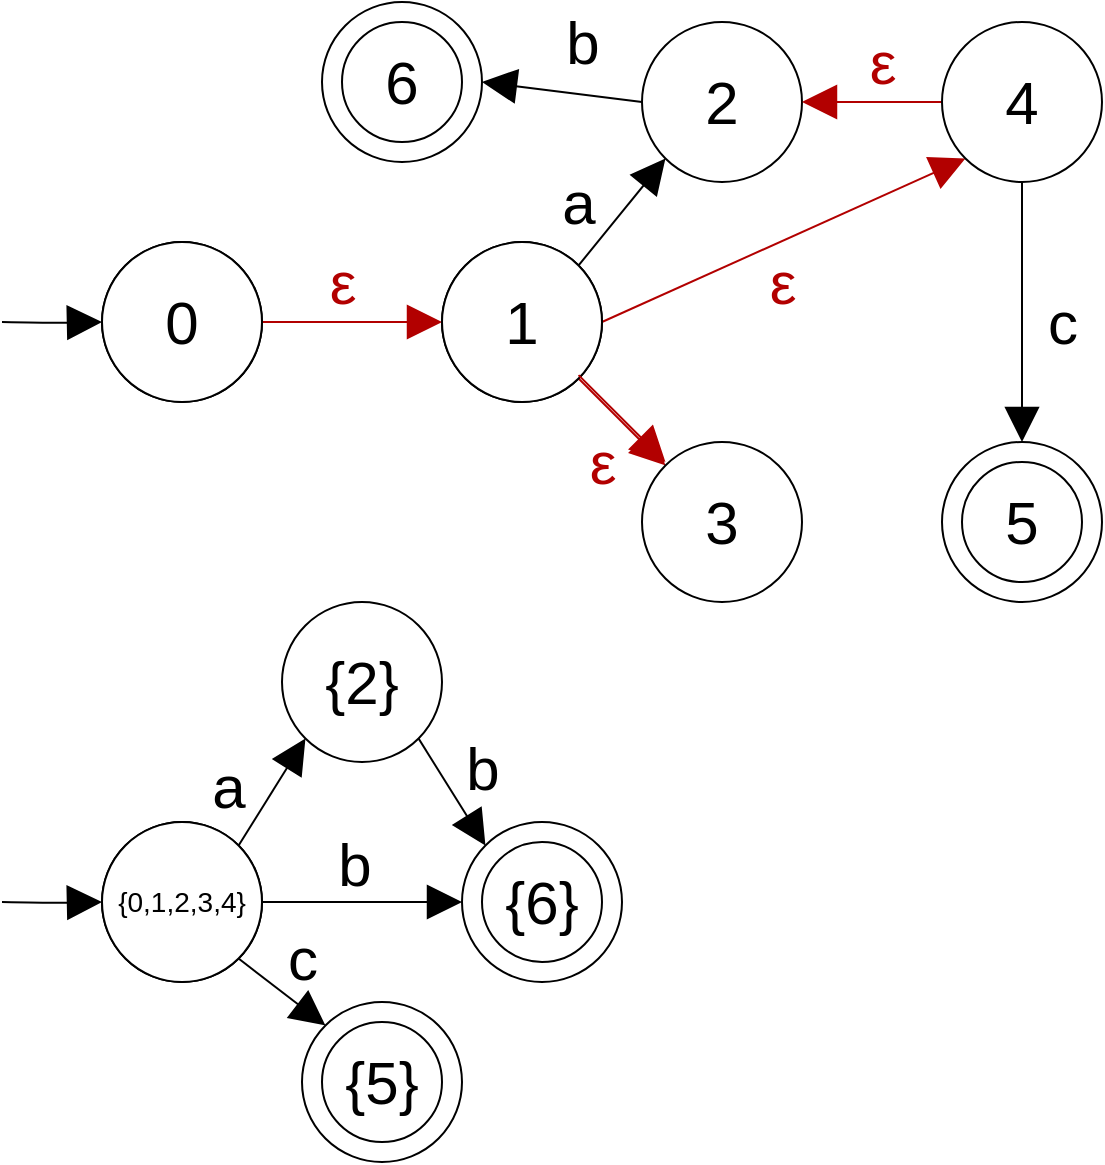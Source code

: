 <mxfile>
    <diagram id="YySNsyIpg19nFWFkePIq" name="Page-1">
        <mxGraphModel dx="1264" dy="1415" grid="1" gridSize="10" guides="1" tooltips="1" connect="1" arrows="1" fold="1" page="1" pageScale="1" pageWidth="850" pageHeight="1100" math="0" shadow="0">
            <root>
                <mxCell id="0"/>
                <mxCell id="1" parent="0"/>
                <mxCell id="4" style="edgeStyle=orthogonalEdgeStyle;curved=1;html=1;fontSize=30;endArrow=block;endFill=1;endSize=15;entryX=0;entryY=0.5;entryDx=0;entryDy=0;fontColor=#000000;" parent="1" target="5" edge="1">
                    <mxGeometry relative="1" as="geometry">
                        <mxPoint x="-60" y="120" as="targetPoint"/>
                        <mxPoint x="10" y="170" as="sourcePoint"/>
                    </mxGeometry>
                </mxCell>
                <mxCell id="5" value="0" style="ellipse;whiteSpace=wrap;html=1;aspect=fixed;fontSize=30;fontColor=#000000;" parent="1" vertex="1">
                    <mxGeometry x="60" y="130" width="80" height="80" as="geometry"/>
                </mxCell>
                <mxCell id="6" value="1" style="ellipse;whiteSpace=wrap;html=1;aspect=fixed;fontSize=30;fontColor=#000000;" parent="1" vertex="1">
                    <mxGeometry x="230" y="130" width="80" height="80" as="geometry"/>
                </mxCell>
                <mxCell id="12" value="&lt;span style=&quot;font-size: 30px&quot;&gt;ε&lt;/span&gt;" style="edgeStyle=none;html=1;exitX=1;exitY=0.5;exitDx=0;exitDy=0;entryX=0;entryY=0.5;entryDx=0;entryDy=0;endArrow=block;endFill=1;endSize=15;fillColor=#e51400;strokeColor=#B20000;fontColor=#B20000;" parent="1" source="7" target="8" edge="1">
                    <mxGeometry x="-0.111" y="20" relative="1" as="geometry">
                        <mxPoint as="offset"/>
                    </mxGeometry>
                </mxCell>
                <mxCell id="7" value="0" style="ellipse;whiteSpace=wrap;html=1;aspect=fixed;fontSize=30;strokeColor=#000000;fontColor=#000000;" parent="1" vertex="1">
                    <mxGeometry x="60" y="130" width="80" height="80" as="geometry"/>
                </mxCell>
                <mxCell id="13" value="&lt;span style=&quot;font-size: 30px&quot;&gt;a&lt;/span&gt;" style="edgeStyle=none;html=1;exitX=1;exitY=0;exitDx=0;exitDy=0;entryX=0;entryY=1;entryDx=0;entryDy=0;endArrow=block;endFill=1;endSize=15;fontColor=#000000;" parent="1" source="8" target="10" edge="1">
                    <mxGeometry x="-0.285" y="20" relative="1" as="geometry">
                        <mxPoint as="offset"/>
                    </mxGeometry>
                </mxCell>
                <mxCell id="14" value="&lt;span style=&quot;font-size: 30px&quot;&gt;ε&lt;/span&gt;" style="edgeStyle=none;html=1;exitX=1;exitY=1;exitDx=0;exitDy=0;entryX=0;entryY=0;entryDx=0;entryDy=0;endArrow=block;endFill=1;endSize=15;fillColor=#e51400;strokeColor=#B20000;fontColor=#000000;" parent="1" source="8" target="9" edge="1">
                    <mxGeometry x="0.27" y="-22" relative="1" as="geometry">
                        <mxPoint as="offset"/>
                    </mxGeometry>
                </mxCell>
                <mxCell id="17" value="&lt;span style=&quot;font-size: 30px&quot;&gt;ε&lt;/span&gt;" style="edgeStyle=none;html=1;exitX=1;exitY=0.5;exitDx=0;exitDy=0;entryX=0;entryY=1;entryDx=0;entryDy=0;endArrow=block;endFill=1;endSize=15;fillColor=#e51400;strokeColor=#B20000;fontColor=#B20000;" parent="1" source="8" target="15" edge="1">
                    <mxGeometry x="-0.094" y="-19" relative="1" as="geometry">
                        <mxPoint as="offset"/>
                    </mxGeometry>
                </mxCell>
                <mxCell id="8" value="1" style="ellipse;whiteSpace=wrap;html=1;aspect=fixed;fontSize=30;strokeColor=#000000;fontColor=#000000;" parent="1" vertex="1">
                    <mxGeometry x="230" y="130" width="80" height="80" as="geometry"/>
                </mxCell>
                <mxCell id="9" value="3" style="ellipse;whiteSpace=wrap;html=1;aspect=fixed;fontSize=30;strokeColor=#000000;fontColor=#000000;" parent="1" vertex="1">
                    <mxGeometry x="330" y="230" width="80" height="80" as="geometry"/>
                </mxCell>
                <mxCell id="22" value="&lt;span style=&quot;font-family: helvetica; font-size: 30px; font-style: normal; font-weight: 400; letter-spacing: normal; text-align: center; text-indent: 0px; text-transform: none; word-spacing: 0px; display: inline; float: none;&quot;&gt;b&lt;/span&gt;" style="edgeStyle=none;html=1;exitX=0;exitY=0.5;exitDx=0;exitDy=0;entryX=1;entryY=0.5;entryDx=0;entryDy=0;fontColor=#000000;endArrow=block;endFill=1;endSize=15;labelBackgroundColor=none;" parent="1" source="10" target="20" edge="1">
                    <mxGeometry x="-0.169" y="-26" relative="1" as="geometry">
                        <mxPoint as="offset"/>
                    </mxGeometry>
                </mxCell>
                <mxCell id="10" value="2" style="ellipse;whiteSpace=wrap;html=1;aspect=fixed;fontSize=30;strokeColor=#000000;fontColor=#000000;" parent="1" vertex="1">
                    <mxGeometry x="330" y="20" width="80" height="80" as="geometry"/>
                </mxCell>
                <mxCell id="11" value="4" style="ellipse;whiteSpace=wrap;html=1;aspect=fixed;fontSize=30;strokeColor=#000000;fontColor=#000000;" parent="1" vertex="1">
                    <mxGeometry x="480" y="230" width="80" height="80" as="geometry"/>
                </mxCell>
                <mxCell id="16" value="&lt;span style=&quot;font-size: 30px&quot;&gt;ε&lt;/span&gt;" style="edgeStyle=none;html=1;exitX=0;exitY=0.5;exitDx=0;exitDy=0;entryX=1;entryY=0.5;entryDx=0;entryDy=0;endArrow=block;endFill=1;endSize=15;fillColor=#e51400;strokeColor=#B20000;fontColor=#B20000;" parent="1" source="15" target="10" edge="1">
                    <mxGeometry x="-0.143" y="-20" relative="1" as="geometry">
                        <mxPoint as="offset"/>
                    </mxGeometry>
                </mxCell>
                <mxCell id="18" value="&lt;span style=&quot;font-size: 30px&quot;&gt;c&lt;/span&gt;" style="edgeStyle=none;html=1;exitX=0.5;exitY=1;exitDx=0;exitDy=0;entryX=0.5;entryY=0;entryDx=0;entryDy=0;endArrow=block;endFill=1;endSize=15;fontColor=#000000;" parent="1" source="15" target="11" edge="1">
                    <mxGeometry x="0.077" y="20" relative="1" as="geometry">
                        <mxPoint as="offset"/>
                    </mxGeometry>
                </mxCell>
                <mxCell id="15" value="4" style="ellipse;whiteSpace=wrap;html=1;aspect=fixed;fontSize=30;strokeColor=#000000;fontColor=#000000;" parent="1" vertex="1">
                    <mxGeometry x="480" y="20" width="80" height="80" as="geometry"/>
                </mxCell>
                <mxCell id="19" value="5" style="ellipse;whiteSpace=wrap;html=1;aspect=fixed;fontSize=30;strokeColor=#000000;fontColor=#000000;" parent="1" vertex="1">
                    <mxGeometry x="490" y="240" width="60" height="60" as="geometry"/>
                </mxCell>
                <mxCell id="20" value="2" style="ellipse;whiteSpace=wrap;html=1;aspect=fixed;fontSize=30;strokeColor=#000000;fontColor=#000000;" parent="1" vertex="1">
                    <mxGeometry x="170" y="10" width="80" height="80" as="geometry"/>
                </mxCell>
                <mxCell id="21" value="6" style="ellipse;whiteSpace=wrap;html=1;aspect=fixed;fontSize=30;strokeColor=#000000;fontColor=#000000;" parent="1" vertex="1">
                    <mxGeometry x="180" y="20" width="60" height="60" as="geometry"/>
                </mxCell>
                <mxCell id="23" value="&lt;span style=&quot;font-size: 30px&quot;&gt;ε&lt;/span&gt;" style="edgeStyle=none;html=1;exitX=1;exitY=1;exitDx=0;exitDy=0;entryX=0;entryY=0;entryDx=0;entryDy=0;endArrow=block;endFill=1;endSize=15;fillColor=#e51400;strokeColor=#B20000;fontColor=#B20000;" parent="1" edge="1">
                    <mxGeometry x="0.27" y="-22" relative="1" as="geometry">
                        <mxPoint x="298.284" y="196.564" as="sourcePoint"/>
                        <mxPoint x="341.716" y="239.996" as="targetPoint"/>
                        <mxPoint as="offset"/>
                    </mxGeometry>
                </mxCell>
                <mxCell id="59" style="edgeStyle=orthogonalEdgeStyle;curved=1;html=1;fontSize=30;endArrow=block;endFill=1;endSize=15;entryX=0;entryY=0.5;entryDx=0;entryDy=0;fontColor=#000000;" parent="1" target="60" edge="1">
                    <mxGeometry relative="1" as="geometry">
                        <mxPoint x="-60" y="410" as="targetPoint"/>
                        <mxPoint x="10" y="460" as="sourcePoint"/>
                    </mxGeometry>
                </mxCell>
                <mxCell id="60" value="0" style="ellipse;whiteSpace=wrap;html=1;aspect=fixed;fontSize=30;fontColor=#000000;" parent="1" vertex="1">
                    <mxGeometry x="60" y="420" width="80" height="80" as="geometry"/>
                </mxCell>
                <mxCell id="61" value="{0,1,2,3,4}" style="ellipse;whiteSpace=wrap;html=1;aspect=fixed;fontSize=14;strokeColor=#000000;fontColor=#000000;" parent="1" vertex="1">
                    <mxGeometry x="60" y="420" width="80" height="80" as="geometry"/>
                </mxCell>
                <mxCell id="62" value="{2}" style="ellipse;whiteSpace=wrap;html=1;aspect=fixed;fontSize=30;strokeColor=#000000;fontColor=#000000;" parent="1" vertex="1">
                    <mxGeometry x="150" y="310" width="80" height="80" as="geometry"/>
                </mxCell>
                <mxCell id="63" value="&lt;span style=&quot;font-size: 30px&quot;&gt;a&lt;/span&gt;" style="edgeStyle=none;html=1;exitX=1;exitY=0;exitDx=0;exitDy=0;entryX=0;entryY=1;entryDx=0;entryDy=0;endArrow=block;endFill=1;endSize=15;fontColor=#000000;labelBackgroundColor=none;" parent="1" source="61" target="62" edge="1">
                    <mxGeometry x="-0.285" y="20" relative="1" as="geometry">
                        <mxPoint x="288.284" y="-48.284" as="sourcePoint"/>
                        <mxPoint x="331.716" y="-101.716" as="targetPoint"/>
                        <mxPoint as="offset"/>
                    </mxGeometry>
                </mxCell>
                <mxCell id="65" value="4" style="ellipse;whiteSpace=wrap;html=1;aspect=fixed;fontSize=30;strokeColor=#000000;fontColor=#000000;" parent="1" vertex="1">
                    <mxGeometry x="160" y="510" width="80" height="80" as="geometry"/>
                </mxCell>
                <mxCell id="66" value="{5}" style="ellipse;whiteSpace=wrap;html=1;aspect=fixed;fontSize=30;strokeColor=#000000;fontColor=#000000;" parent="1" vertex="1">
                    <mxGeometry x="170" y="520" width="60" height="60" as="geometry"/>
                </mxCell>
                <mxCell id="67" value="&lt;span style=&quot;font-size: 30px&quot;&gt;c&lt;/span&gt;" style="edgeStyle=none;html=1;exitX=1;exitY=1;exitDx=0;exitDy=0;entryX=0;entryY=0;entryDx=0;entryDy=0;endArrow=block;endFill=1;endSize=15;fontColor=#000000;labelBackgroundColor=none;" parent="1" source="61" target="65" edge="1">
                    <mxGeometry x="-0.083" y="19" relative="1" as="geometry">
                        <mxPoint x="510" y="-90" as="sourcePoint"/>
                        <mxPoint x="510" y="40" as="targetPoint"/>
                        <mxPoint as="offset"/>
                    </mxGeometry>
                </mxCell>
                <mxCell id="68" value="2" style="ellipse;whiteSpace=wrap;html=1;aspect=fixed;fontSize=30;strokeColor=#000000;fontColor=#000000;" parent="1" vertex="1">
                    <mxGeometry x="240" y="420" width="80" height="80" as="geometry"/>
                </mxCell>
                <mxCell id="69" value="{6}" style="ellipse;whiteSpace=wrap;html=1;aspect=fixed;fontSize=30;strokeColor=#000000;fontColor=#000000;" parent="1" vertex="1">
                    <mxGeometry x="250" y="430" width="60" height="60" as="geometry"/>
                </mxCell>
                <mxCell id="71" value="&lt;span style=&quot;font-size: 30px&quot;&gt;b&lt;/span&gt;" style="edgeStyle=none;html=1;exitX=1;exitY=0.5;exitDx=0;exitDy=0;entryX=0;entryY=0.5;entryDx=0;entryDy=0;endArrow=block;endFill=1;endSize=15;fontColor=#000000;labelBackgroundColor=none;" parent="1" source="61" target="68" edge="1">
                    <mxGeometry x="-0.083" y="19" relative="1" as="geometry">
                        <mxPoint x="138.284" y="498.284" as="sourcePoint"/>
                        <mxPoint x="181.716" y="531.716" as="targetPoint"/>
                        <mxPoint as="offset"/>
                    </mxGeometry>
                </mxCell>
                <mxCell id="73" value="&lt;span style=&quot;font-size: 30px&quot;&gt;b&lt;/span&gt;" style="edgeStyle=none;html=1;exitX=1;exitY=1;exitDx=0;exitDy=0;entryX=0;entryY=0;entryDx=0;entryDy=0;endArrow=block;endFill=1;endSize=15;fontColor=#000000;labelBackgroundColor=none;" parent="1" source="62" target="68" edge="1">
                    <mxGeometry x="-0.083" y="19" relative="1" as="geometry">
                        <mxPoint x="150" y="470" as="sourcePoint"/>
                        <mxPoint x="250" y="470" as="targetPoint"/>
                        <mxPoint as="offset"/>
                    </mxGeometry>
                </mxCell>
            </root>
        </mxGraphModel>
    </diagram>
</mxfile>